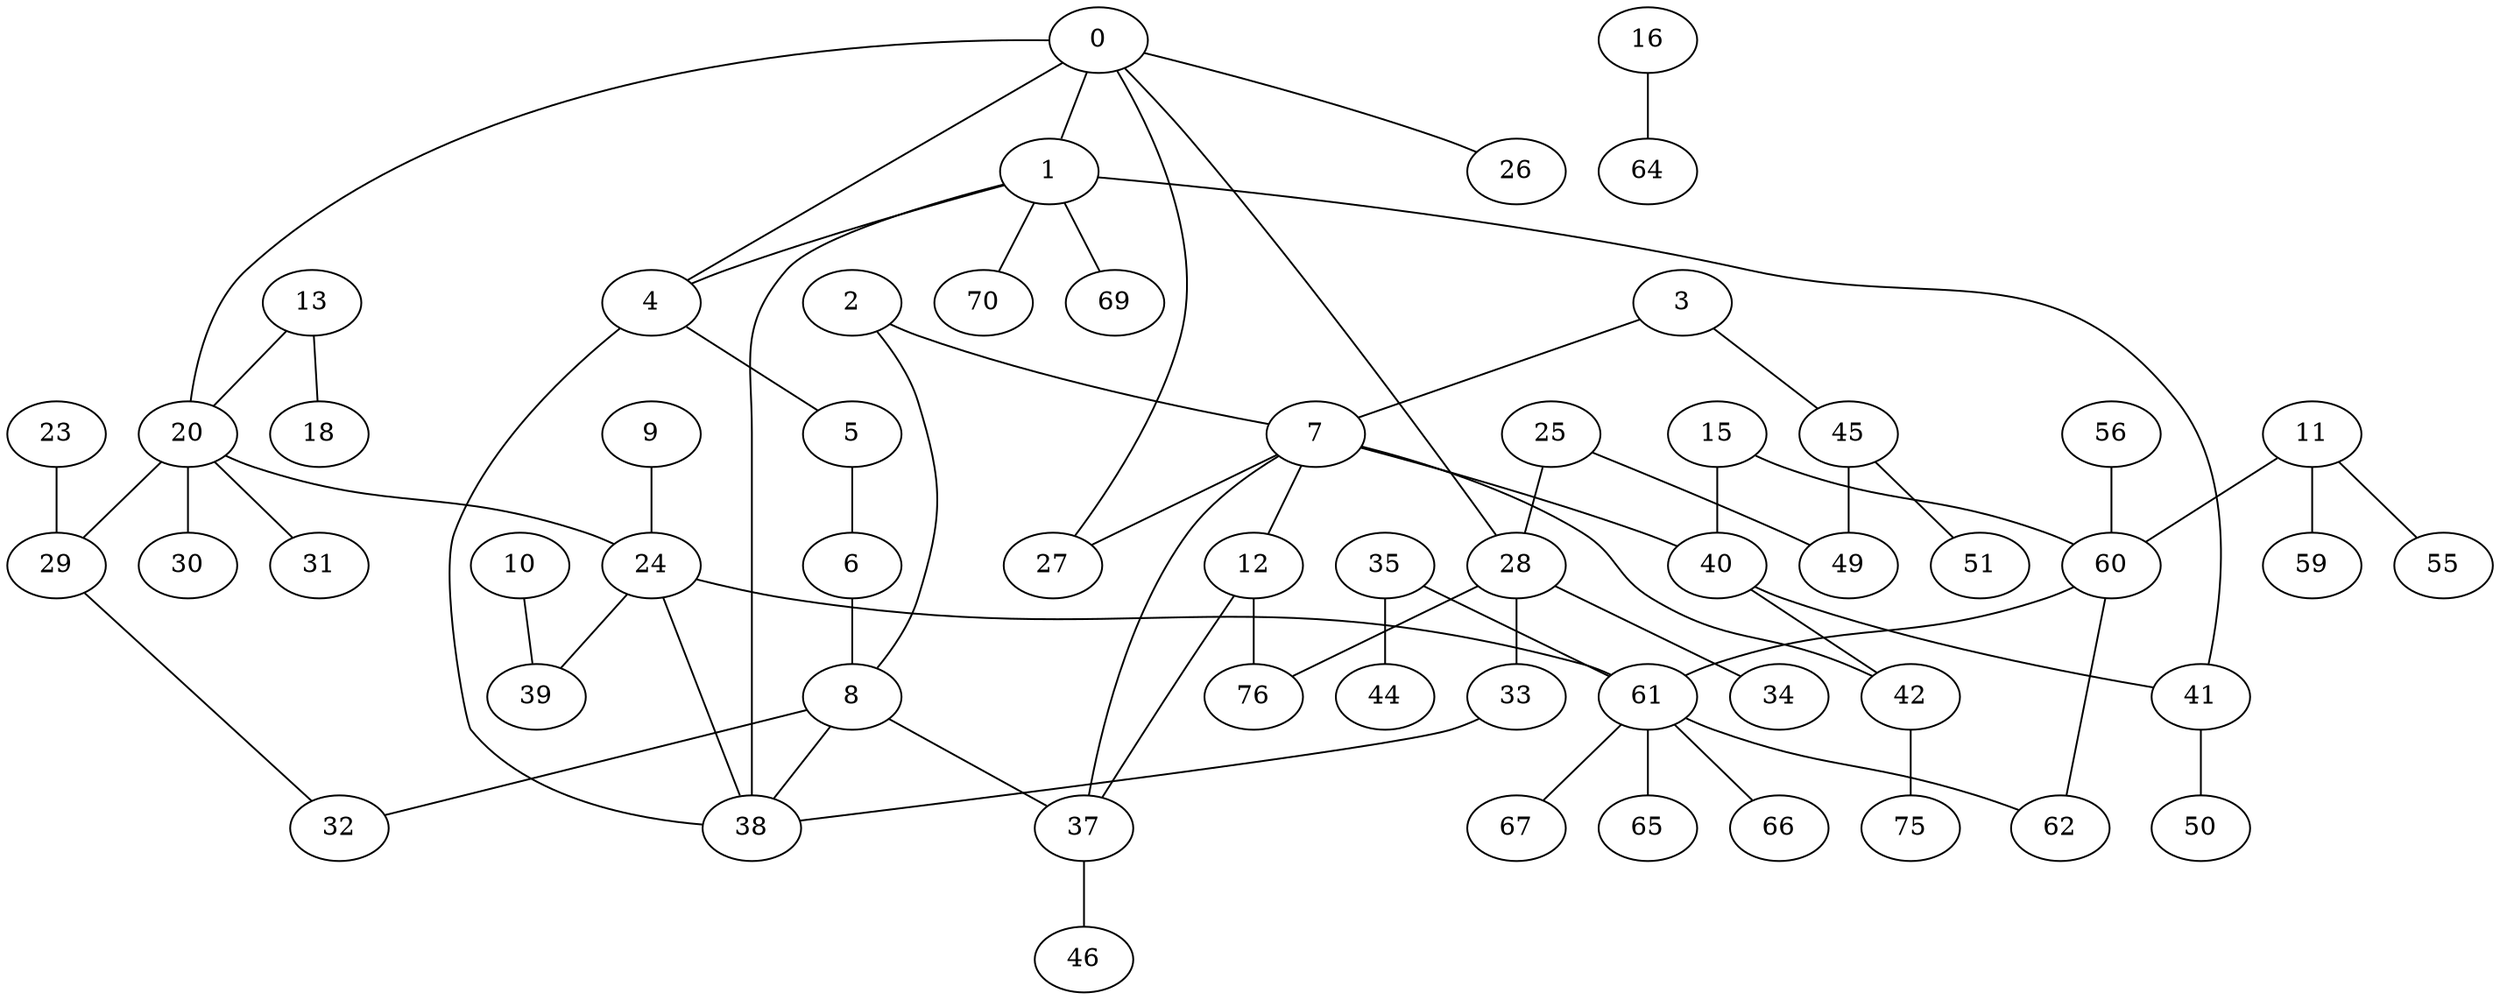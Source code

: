 graph G {
   8 -- 38
   8 -- 32
   8 -- 37
   0 -- 1
   0 -- 28
   0 -- 20
   0 -- 4
   0 -- 26
   0 -- 27
   1 -- 4
   1 -- 70
   1 -- 38
   1 -- 41
   1 -- 69
   2 -- 7
   2 -- 8
   3 -- 7
   3 -- 45
   4 -- 5
   4 -- 38
   5 -- 6
   6 -- 8
   7 -- 27
   7 -- 42
   7 -- 12
   7 -- 37
   7 -- 40
   9 -- 24
   10 -- 39
   11 -- 59
   11 -- 60
   11 -- 55
   12 -- 37
   12 -- 76
   13 -- 18
   13 -- 20
   15 -- 40
   15 -- 60
   16 -- 64
   20 -- 29
   20 -- 24
   20 -- 30
   20 -- 31
   23 -- 29
   24 -- 38
   24 -- 39
   24 -- 61
   25 -- 28
   25 -- 49
   28 -- 33
   28 -- 34
   28 -- 76
   29 -- 32
   33 -- 38
   35 -- 44
   35 -- 61
   37 -- 46
   40 -- 41
   40 -- 42
   41 -- 50
   42 -- 75
   45 -- 51
   45 -- 49
   56 -- 60
   60 -- 61
   60 -- 62
   61 -- 67
   61 -- 65
   61 -- 66
   61 -- 62
}
